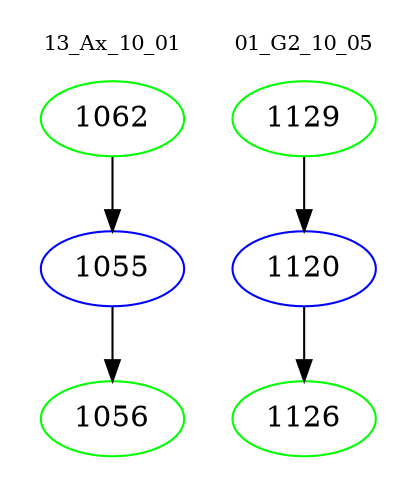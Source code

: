 digraph{
subgraph cluster_0 {
color = white
label = "13_Ax_10_01";
fontsize=10;
T0_1062 [label="1062", color="green"]
T0_1062 -> T0_1055 [color="black"]
T0_1055 [label="1055", color="blue"]
T0_1055 -> T0_1056 [color="black"]
T0_1056 [label="1056", color="green"]
}
subgraph cluster_1 {
color = white
label = "01_G2_10_05";
fontsize=10;
T1_1129 [label="1129", color="green"]
T1_1129 -> T1_1120 [color="black"]
T1_1120 [label="1120", color="blue"]
T1_1120 -> T1_1126 [color="black"]
T1_1126 [label="1126", color="green"]
}
}
